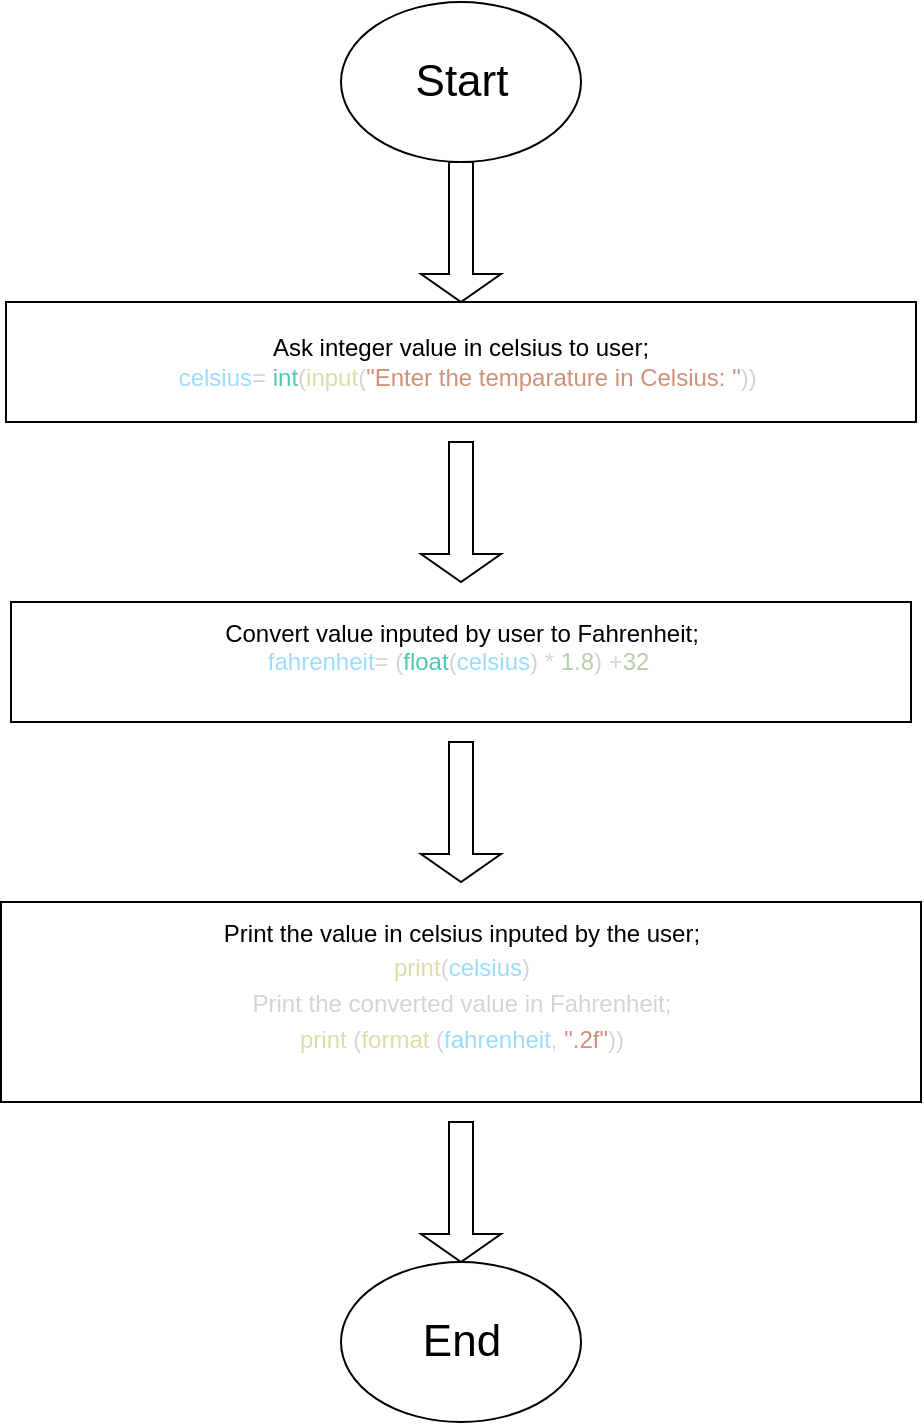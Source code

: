 <mxfile>
    <diagram id="rsL4Odo7kaQGDL-4A8Vv" name="Page-1">
        <mxGraphModel dx="250" dy="458" grid="1" gridSize="10" guides="1" tooltips="1" connect="1" arrows="1" fold="1" page="1" pageScale="1" pageWidth="850" pageHeight="1100" background="#ffffff" math="0" shadow="0">
            <root>
                <mxCell id="0"/>
                <mxCell id="1" parent="0"/>
                <mxCell id="2" value="Ask integer value in celsius to user;&lt;br&gt;&amp;nbsp;&lt;span style=&quot;color: rgb(212, 212, 212);&quot;&gt;    &lt;/span&gt;&lt;span style=&quot;color: rgb(156, 220, 254);&quot;&gt;celsius&lt;/span&gt;&lt;span style=&quot;color: rgb(212, 212, 212);&quot;&gt;= &lt;/span&gt;&lt;span style=&quot;color: rgb(78, 201, 176);&quot;&gt;int&lt;/span&gt;&lt;span style=&quot;color: rgb(212, 212, 212);&quot;&gt;(&lt;/span&gt;&lt;span style=&quot;color: rgb(220, 220, 170);&quot;&gt;input&lt;/span&gt;&lt;span style=&quot;color: rgb(212, 212, 212);&quot;&gt;(&lt;/span&gt;&lt;span style=&quot;color: rgb(206, 145, 120);&quot;&gt;&quot;Enter the temparature in Celsius: &quot;&lt;/span&gt;&lt;span style=&quot;color: rgb(212, 212, 212);&quot;&gt;))&lt;/span&gt;&lt;div style=&quot;color: rgb(212, 212, 212); background-color: rgb(30, 30, 30); font-family: Menlo, Monaco, &amp;quot;Courier New&amp;quot;, monospace; line-height: 18px;&quot;&gt;&lt;div&gt;&lt;/div&gt;&lt;/div&gt;" style="rounded=0;whiteSpace=wrap;html=1;" parent="1" vertex="1">
                    <mxGeometry x="630" y="150" width="455" height="60" as="geometry"/>
                </mxCell>
                <mxCell id="3" value="Convert value inputed by user to Fahrenheit;&lt;br&gt;&lt;span style=&quot;color: rgb(156, 220, 254);&quot;&gt;fahrenheit&lt;/span&gt;&lt;span style=&quot;color: rgb(212, 212, 212);&quot;&gt;= (&lt;/span&gt;&lt;span style=&quot;color: rgb(78, 201, 176);&quot;&gt;float&lt;/span&gt;&lt;span style=&quot;color: rgb(212, 212, 212);&quot;&gt;(&lt;/span&gt;&lt;span style=&quot;color: rgb(156, 220, 254);&quot;&gt;celsius&lt;/span&gt;&lt;span style=&quot;color: rgb(212, 212, 212);&quot;&gt;) * &lt;/span&gt;&lt;span style=&quot;color: rgb(181, 206, 168);&quot;&gt;1.8&lt;/span&gt;&lt;span style=&quot;color: rgb(212, 212, 212);&quot;&gt;) +&lt;/span&gt;&lt;span style=&quot;color: rgb(181, 206, 168);&quot;&gt;32&lt;/span&gt;&amp;nbsp;&lt;br&gt;&lt;br&gt;&lt;div style=&quot;color: rgb(212, 212, 212); background-color: rgb(30, 30, 30); font-family: Menlo, Monaco, &amp;quot;Courier New&amp;quot;, monospace; line-height: 18px;&quot;&gt;&lt;div&gt;&lt;/div&gt;&lt;/div&gt;" style="rounded=0;whiteSpace=wrap;html=1;" parent="1" vertex="1">
                    <mxGeometry x="632.5" y="300" width="450" height="60" as="geometry"/>
                </mxCell>
                <mxCell id="4" value="Print the value in celsius inputed by the user;&lt;br&gt;&lt;div style=&quot;color: rgb(212, 212, 212); line-height: 18px;&quot;&gt;&lt;div style=&quot;&quot;&gt;    &lt;span style=&quot;color: rgb(220, 220, 170);&quot;&gt;print&lt;/span&gt;(&lt;span style=&quot;color: rgb(156, 220, 254);&quot;&gt;celsius&lt;/span&gt;)&lt;/div&gt;&lt;div style=&quot;&quot;&gt;Print the converted value in Fahrenheit;&lt;/div&gt;&lt;div style=&quot;&quot;&gt;&lt;div style=&quot;line-height: 18px;&quot;&gt;&lt;div style=&quot;&quot;&gt;    &lt;span style=&quot;color: rgb(220, 220, 170);&quot;&gt;print&lt;/span&gt; (&lt;span style=&quot;color: rgb(220, 220, 170);&quot;&gt;format&lt;/span&gt; (&lt;span style=&quot;color: rgb(156, 220, 254);&quot;&gt;fahrenheit&lt;/span&gt;, &lt;span style=&quot;color: rgb(206, 145, 120);&quot;&gt;&quot;.2f&quot;&lt;/span&gt;))&lt;/div&gt;&lt;div style=&quot;&quot;&gt;&lt;/div&gt;&lt;/div&gt;&lt;/div&gt;&lt;div style=&quot;&quot;&gt;&lt;/div&gt;&lt;/div&gt;&lt;br&gt;&lt;div style=&quot;color: rgb(212, 212, 212); background-color: rgb(30, 30, 30); font-family: Menlo, Monaco, &amp;quot;Courier New&amp;quot;, monospace; line-height: 18px;&quot;&gt;&lt;div&gt;&lt;/div&gt;&lt;/div&gt;" style="rounded=0;whiteSpace=wrap;html=1;" parent="1" vertex="1">
                    <mxGeometry x="627.5" y="450" width="460" height="100" as="geometry"/>
                </mxCell>
                <mxCell id="5" value="" style="shape=singleArrow;direction=south;whiteSpace=wrap;html=1;labelBackgroundColor=none;fontFamily=Helvetica;" parent="1" vertex="1">
                    <mxGeometry x="837.5" y="220" width="40" height="70" as="geometry"/>
                </mxCell>
                <mxCell id="6" value="" style="shape=singleArrow;direction=south;whiteSpace=wrap;html=1;labelBackgroundColor=none;fontFamily=Helvetica;" parent="1" vertex="1">
                    <mxGeometry x="837.5" y="370" width="40" height="70" as="geometry"/>
                </mxCell>
                <mxCell id="7" value="&lt;font style=&quot;font-size: 22px;&quot;&gt;Start&lt;/font&gt;" style="ellipse;whiteSpace=wrap;html=1;labelBackgroundColor=none;fontFamily=Helvetica;" parent="1" vertex="1">
                    <mxGeometry x="797.5" width="120" height="80" as="geometry"/>
                </mxCell>
                <mxCell id="8" value="" style="shape=singleArrow;direction=south;whiteSpace=wrap;html=1;labelBackgroundColor=none;fontFamily=Helvetica;" parent="1" vertex="1">
                    <mxGeometry x="837.5" y="80" width="40" height="70" as="geometry"/>
                </mxCell>
                <mxCell id="9" value="End" style="ellipse;whiteSpace=wrap;html=1;labelBackgroundColor=none;fontFamily=Helvetica;fontSize=22;" parent="1" vertex="1">
                    <mxGeometry x="797.5" y="630" width="120" height="80" as="geometry"/>
                </mxCell>
                <mxCell id="10" value="" style="shape=singleArrow;direction=south;whiteSpace=wrap;html=1;labelBackgroundColor=none;fontFamily=Helvetica;" parent="1" vertex="1">
                    <mxGeometry x="837.5" y="560" width="40" height="70" as="geometry"/>
                </mxCell>
            </root>
        </mxGraphModel>
    </diagram>
</mxfile>